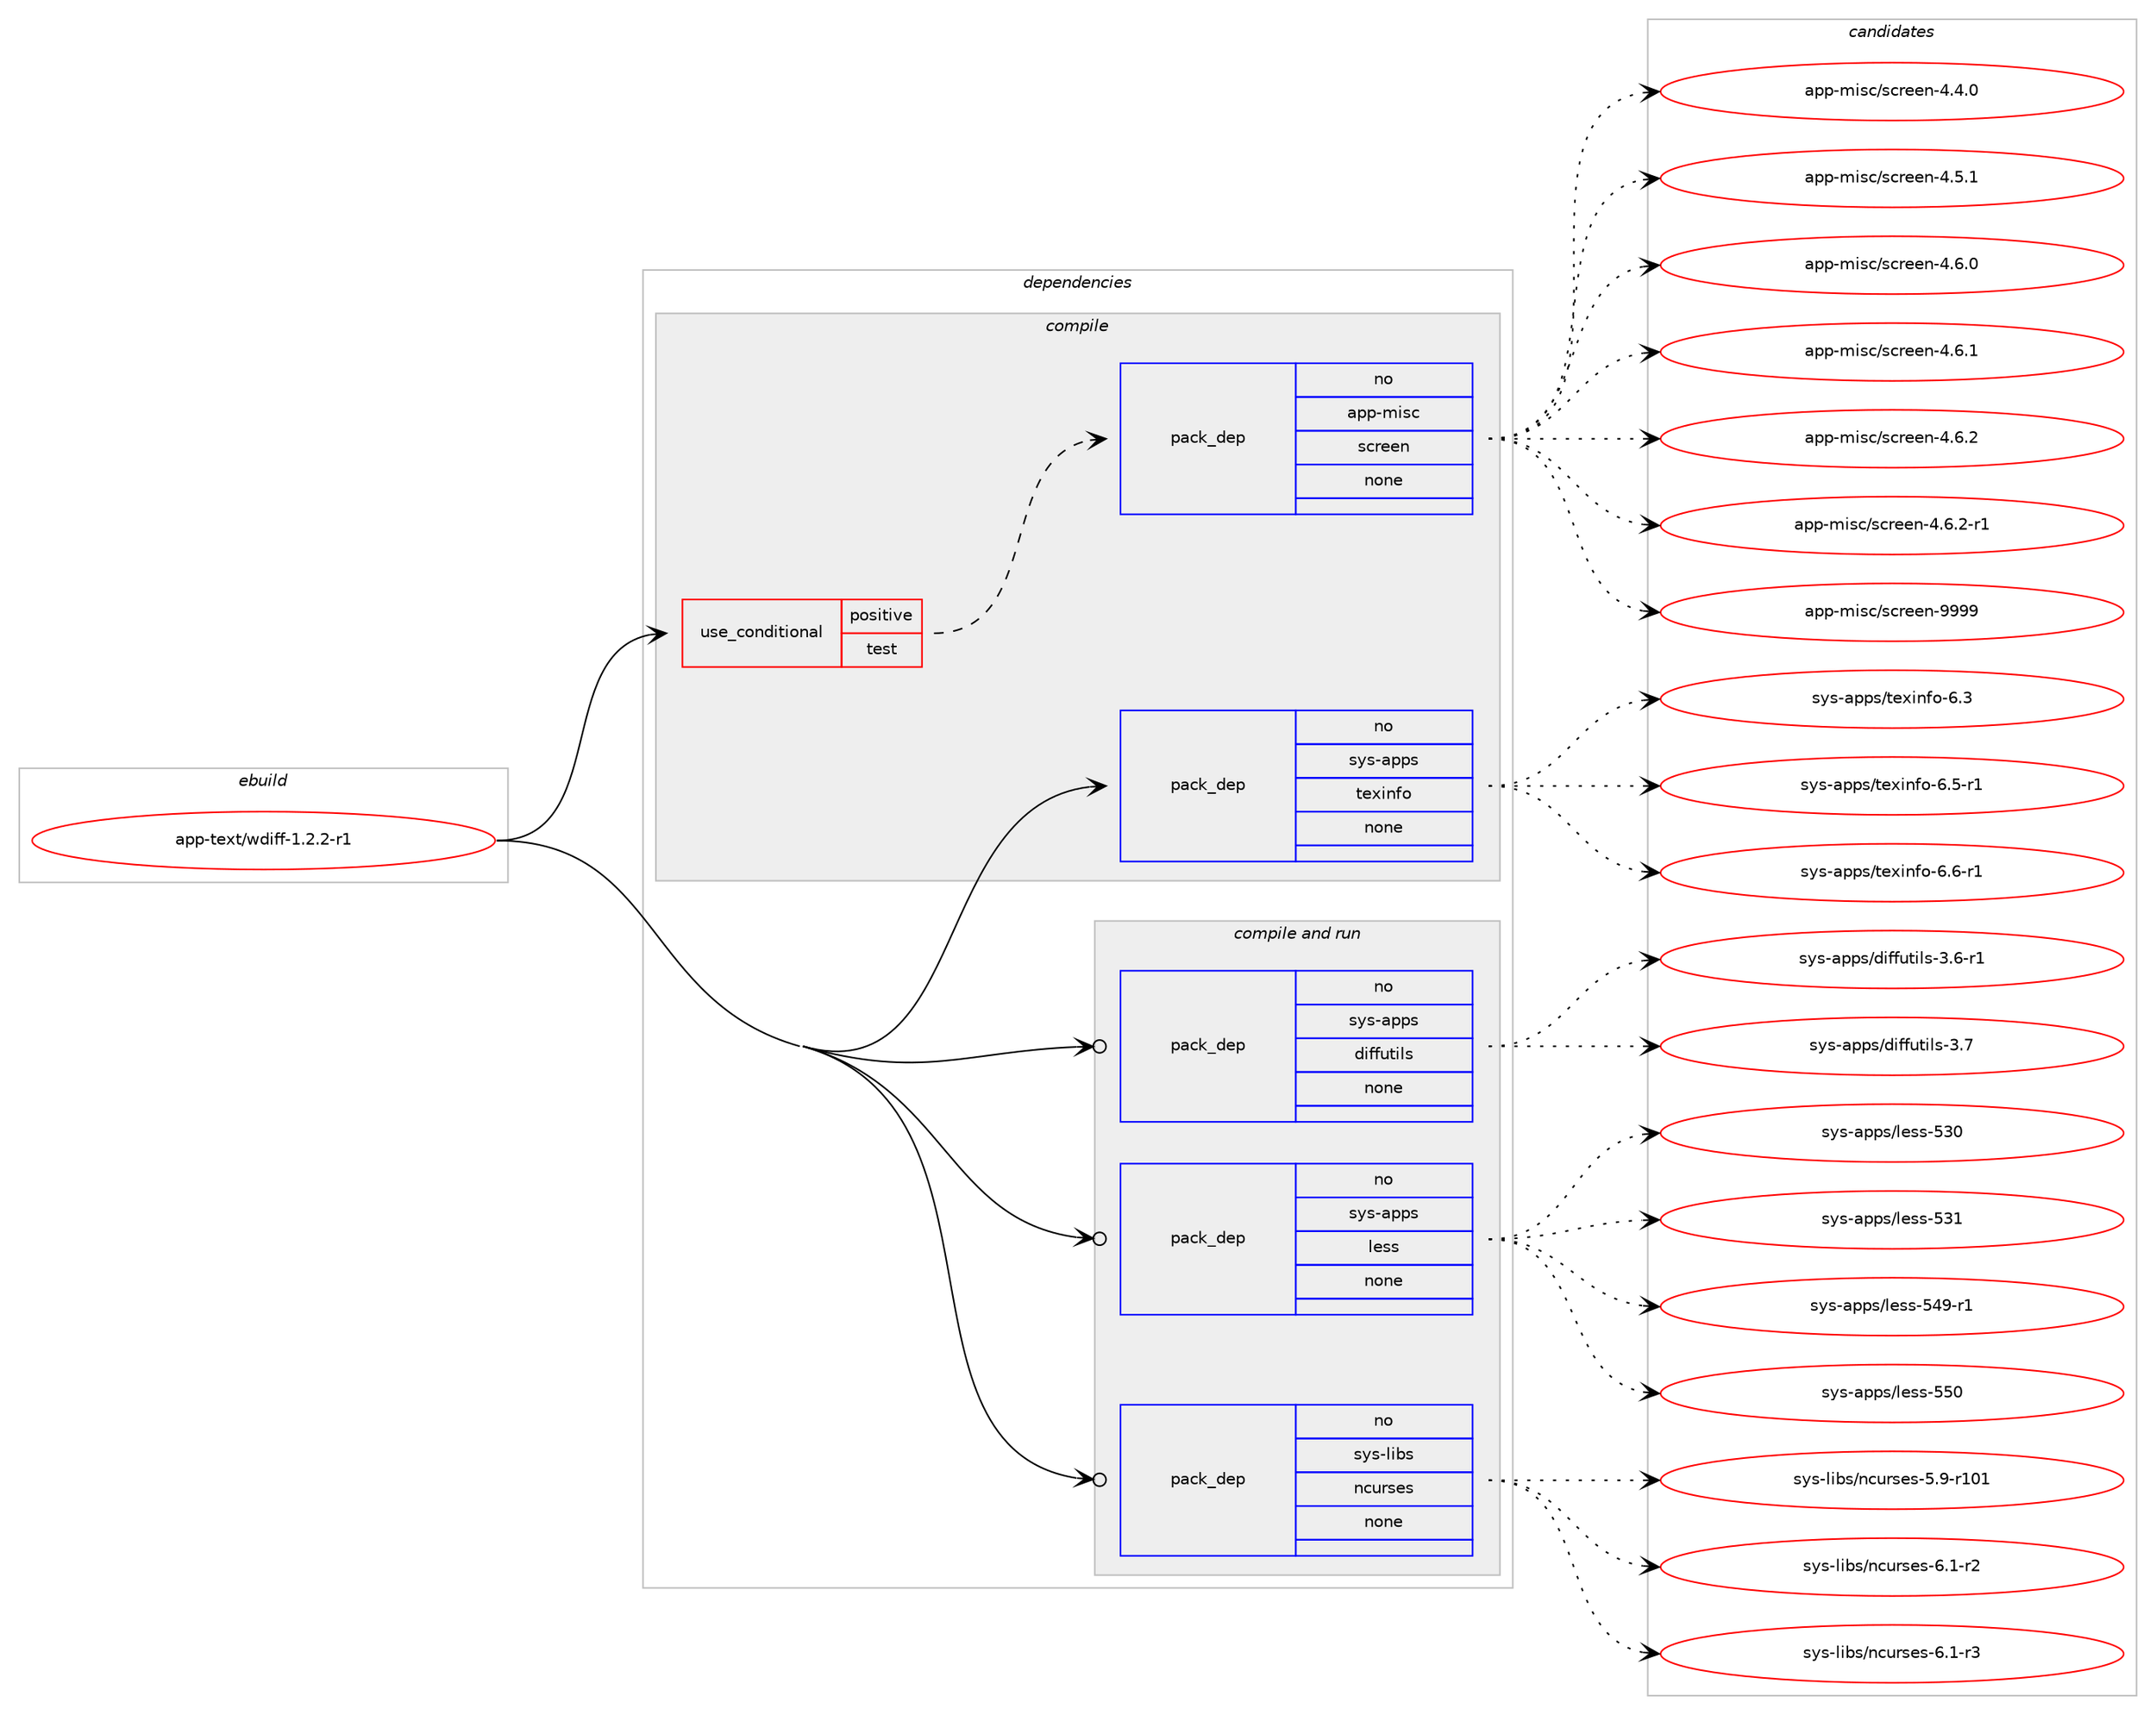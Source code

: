 digraph prolog {

# *************
# Graph options
# *************

newrank=true;
concentrate=true;
compound=true;
graph [rankdir=LR,fontname=Helvetica,fontsize=10,ranksep=1.5];#, ranksep=2.5, nodesep=0.2];
edge  [arrowhead=vee];
node  [fontname=Helvetica,fontsize=10];

# **********
# The ebuild
# **********

subgraph cluster_leftcol {
color=gray;
rank=same;
label=<<i>ebuild</i>>;
id [label="app-text/wdiff-1.2.2-r1", color=red, width=4, href="../app-text/wdiff-1.2.2-r1.svg"];
}

# ****************
# The dependencies
# ****************

subgraph cluster_midcol {
color=gray;
label=<<i>dependencies</i>>;
subgraph cluster_compile {
fillcolor="#eeeeee";
style=filled;
label=<<i>compile</i>>;
subgraph cond356232 {
dependency1313171 [label=<<TABLE BORDER="0" CELLBORDER="1" CELLSPACING="0" CELLPADDING="4"><TR><TD ROWSPAN="3" CELLPADDING="10">use_conditional</TD></TR><TR><TD>positive</TD></TR><TR><TD>test</TD></TR></TABLE>>, shape=none, color=red];
subgraph pack936371 {
dependency1313172 [label=<<TABLE BORDER="0" CELLBORDER="1" CELLSPACING="0" CELLPADDING="4" WIDTH="220"><TR><TD ROWSPAN="6" CELLPADDING="30">pack_dep</TD></TR><TR><TD WIDTH="110">no</TD></TR><TR><TD>app-misc</TD></TR><TR><TD>screen</TD></TR><TR><TD>none</TD></TR><TR><TD></TD></TR></TABLE>>, shape=none, color=blue];
}
dependency1313171:e -> dependency1313172:w [weight=20,style="dashed",arrowhead="vee"];
}
id:e -> dependency1313171:w [weight=20,style="solid",arrowhead="vee"];
subgraph pack936372 {
dependency1313173 [label=<<TABLE BORDER="0" CELLBORDER="1" CELLSPACING="0" CELLPADDING="4" WIDTH="220"><TR><TD ROWSPAN="6" CELLPADDING="30">pack_dep</TD></TR><TR><TD WIDTH="110">no</TD></TR><TR><TD>sys-apps</TD></TR><TR><TD>texinfo</TD></TR><TR><TD>none</TD></TR><TR><TD></TD></TR></TABLE>>, shape=none, color=blue];
}
id:e -> dependency1313173:w [weight=20,style="solid",arrowhead="vee"];
}
subgraph cluster_compileandrun {
fillcolor="#eeeeee";
style=filled;
label=<<i>compile and run</i>>;
subgraph pack936373 {
dependency1313174 [label=<<TABLE BORDER="0" CELLBORDER="1" CELLSPACING="0" CELLPADDING="4" WIDTH="220"><TR><TD ROWSPAN="6" CELLPADDING="30">pack_dep</TD></TR><TR><TD WIDTH="110">no</TD></TR><TR><TD>sys-apps</TD></TR><TR><TD>diffutils</TD></TR><TR><TD>none</TD></TR><TR><TD></TD></TR></TABLE>>, shape=none, color=blue];
}
id:e -> dependency1313174:w [weight=20,style="solid",arrowhead="odotvee"];
subgraph pack936374 {
dependency1313175 [label=<<TABLE BORDER="0" CELLBORDER="1" CELLSPACING="0" CELLPADDING="4" WIDTH="220"><TR><TD ROWSPAN="6" CELLPADDING="30">pack_dep</TD></TR><TR><TD WIDTH="110">no</TD></TR><TR><TD>sys-apps</TD></TR><TR><TD>less</TD></TR><TR><TD>none</TD></TR><TR><TD></TD></TR></TABLE>>, shape=none, color=blue];
}
id:e -> dependency1313175:w [weight=20,style="solid",arrowhead="odotvee"];
subgraph pack936375 {
dependency1313176 [label=<<TABLE BORDER="0" CELLBORDER="1" CELLSPACING="0" CELLPADDING="4" WIDTH="220"><TR><TD ROWSPAN="6" CELLPADDING="30">pack_dep</TD></TR><TR><TD WIDTH="110">no</TD></TR><TR><TD>sys-libs</TD></TR><TR><TD>ncurses</TD></TR><TR><TD>none</TD></TR><TR><TD></TD></TR></TABLE>>, shape=none, color=blue];
}
id:e -> dependency1313176:w [weight=20,style="solid",arrowhead="odotvee"];
}
subgraph cluster_run {
fillcolor="#eeeeee";
style=filled;
label=<<i>run</i>>;
}
}

# **************
# The candidates
# **************

subgraph cluster_choices {
rank=same;
color=gray;
label=<<i>candidates</i>>;

subgraph choice936371 {
color=black;
nodesep=1;
choice9711211245109105115994711599114101101110455246524648 [label="app-misc/screen-4.4.0", color=red, width=4,href="../app-misc/screen-4.4.0.svg"];
choice9711211245109105115994711599114101101110455246534649 [label="app-misc/screen-4.5.1", color=red, width=4,href="../app-misc/screen-4.5.1.svg"];
choice9711211245109105115994711599114101101110455246544648 [label="app-misc/screen-4.6.0", color=red, width=4,href="../app-misc/screen-4.6.0.svg"];
choice9711211245109105115994711599114101101110455246544649 [label="app-misc/screen-4.6.1", color=red, width=4,href="../app-misc/screen-4.6.1.svg"];
choice9711211245109105115994711599114101101110455246544650 [label="app-misc/screen-4.6.2", color=red, width=4,href="../app-misc/screen-4.6.2.svg"];
choice97112112451091051159947115991141011011104552465446504511449 [label="app-misc/screen-4.6.2-r1", color=red, width=4,href="../app-misc/screen-4.6.2-r1.svg"];
choice97112112451091051159947115991141011011104557575757 [label="app-misc/screen-9999", color=red, width=4,href="../app-misc/screen-9999.svg"];
dependency1313172:e -> choice9711211245109105115994711599114101101110455246524648:w [style=dotted,weight="100"];
dependency1313172:e -> choice9711211245109105115994711599114101101110455246534649:w [style=dotted,weight="100"];
dependency1313172:e -> choice9711211245109105115994711599114101101110455246544648:w [style=dotted,weight="100"];
dependency1313172:e -> choice9711211245109105115994711599114101101110455246544649:w [style=dotted,weight="100"];
dependency1313172:e -> choice9711211245109105115994711599114101101110455246544650:w [style=dotted,weight="100"];
dependency1313172:e -> choice97112112451091051159947115991141011011104552465446504511449:w [style=dotted,weight="100"];
dependency1313172:e -> choice97112112451091051159947115991141011011104557575757:w [style=dotted,weight="100"];
}
subgraph choice936372 {
color=black;
nodesep=1;
choice11512111545971121121154711610112010511010211145544651 [label="sys-apps/texinfo-6.3", color=red, width=4,href="../sys-apps/texinfo-6.3.svg"];
choice115121115459711211211547116101120105110102111455446534511449 [label="sys-apps/texinfo-6.5-r1", color=red, width=4,href="../sys-apps/texinfo-6.5-r1.svg"];
choice115121115459711211211547116101120105110102111455446544511449 [label="sys-apps/texinfo-6.6-r1", color=red, width=4,href="../sys-apps/texinfo-6.6-r1.svg"];
dependency1313173:e -> choice11512111545971121121154711610112010511010211145544651:w [style=dotted,weight="100"];
dependency1313173:e -> choice115121115459711211211547116101120105110102111455446534511449:w [style=dotted,weight="100"];
dependency1313173:e -> choice115121115459711211211547116101120105110102111455446544511449:w [style=dotted,weight="100"];
}
subgraph choice936373 {
color=black;
nodesep=1;
choice115121115459711211211547100105102102117116105108115455146544511449 [label="sys-apps/diffutils-3.6-r1", color=red, width=4,href="../sys-apps/diffutils-3.6-r1.svg"];
choice11512111545971121121154710010510210211711610510811545514655 [label="sys-apps/diffutils-3.7", color=red, width=4,href="../sys-apps/diffutils-3.7.svg"];
dependency1313174:e -> choice115121115459711211211547100105102102117116105108115455146544511449:w [style=dotted,weight="100"];
dependency1313174:e -> choice11512111545971121121154710010510210211711610510811545514655:w [style=dotted,weight="100"];
}
subgraph choice936374 {
color=black;
nodesep=1;
choice11512111545971121121154710810111511545535148 [label="sys-apps/less-530", color=red, width=4,href="../sys-apps/less-530.svg"];
choice11512111545971121121154710810111511545535149 [label="sys-apps/less-531", color=red, width=4,href="../sys-apps/less-531.svg"];
choice115121115459711211211547108101115115455352574511449 [label="sys-apps/less-549-r1", color=red, width=4,href="../sys-apps/less-549-r1.svg"];
choice11512111545971121121154710810111511545535348 [label="sys-apps/less-550", color=red, width=4,href="../sys-apps/less-550.svg"];
dependency1313175:e -> choice11512111545971121121154710810111511545535148:w [style=dotted,weight="100"];
dependency1313175:e -> choice11512111545971121121154710810111511545535149:w [style=dotted,weight="100"];
dependency1313175:e -> choice115121115459711211211547108101115115455352574511449:w [style=dotted,weight="100"];
dependency1313175:e -> choice11512111545971121121154710810111511545535348:w [style=dotted,weight="100"];
}
subgraph choice936375 {
color=black;
nodesep=1;
choice115121115451081059811547110991171141151011154553465745114494849 [label="sys-libs/ncurses-5.9-r101", color=red, width=4,href="../sys-libs/ncurses-5.9-r101.svg"];
choice11512111545108105981154711099117114115101115455446494511450 [label="sys-libs/ncurses-6.1-r2", color=red, width=4,href="../sys-libs/ncurses-6.1-r2.svg"];
choice11512111545108105981154711099117114115101115455446494511451 [label="sys-libs/ncurses-6.1-r3", color=red, width=4,href="../sys-libs/ncurses-6.1-r3.svg"];
dependency1313176:e -> choice115121115451081059811547110991171141151011154553465745114494849:w [style=dotted,weight="100"];
dependency1313176:e -> choice11512111545108105981154711099117114115101115455446494511450:w [style=dotted,weight="100"];
dependency1313176:e -> choice11512111545108105981154711099117114115101115455446494511451:w [style=dotted,weight="100"];
}
}

}
